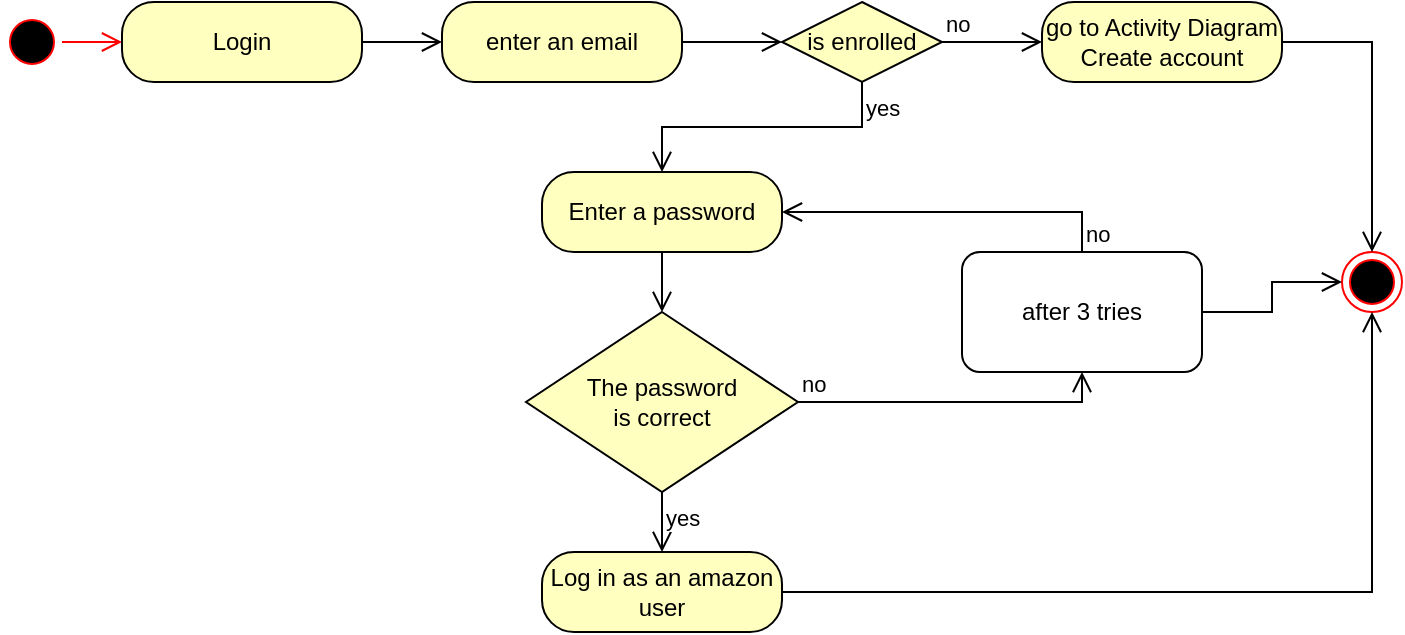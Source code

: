 <mxfile version="24.5.2" type="device">
  <diagram name="Página-1" id="_UWe27caaj-ySI7MDXhi">
    <mxGraphModel dx="1114" dy="558" grid="1" gridSize="10" guides="1" tooltips="1" connect="1" arrows="1" fold="1" page="1" pageScale="1" pageWidth="827" pageHeight="1169" math="0" shadow="0">
      <root>
        <mxCell id="0" />
        <mxCell id="1" parent="0" />
        <mxCell id="3fwqzPt6mFN9tr5PB0-N-20" value="" style="ellipse;html=1;shape=endState;fillColor=#000000;strokeColor=#ff0000;" parent="1" vertex="1">
          <mxGeometry x="700" y="160" width="30" height="30" as="geometry" />
        </mxCell>
        <mxCell id="3fwqzPt6mFN9tr5PB0-N-21" value="" style="ellipse;html=1;shape=startState;fillColor=#000000;strokeColor=#ff0000;" parent="1" vertex="1">
          <mxGeometry x="30" y="40" width="30" height="30" as="geometry" />
        </mxCell>
        <mxCell id="3fwqzPt6mFN9tr5PB0-N-22" value="" style="edgeStyle=orthogonalEdgeStyle;html=1;verticalAlign=bottom;endArrow=open;endSize=8;strokeColor=#ff0000;rounded=0;" parent="1" source="3fwqzPt6mFN9tr5PB0-N-21" target="3fwqzPt6mFN9tr5PB0-N-23" edge="1">
          <mxGeometry relative="1" as="geometry">
            <mxPoint x="298" y="130" as="targetPoint" />
          </mxGeometry>
        </mxCell>
        <mxCell id="3fwqzPt6mFN9tr5PB0-N-23" value="Login" style="rounded=1;whiteSpace=wrap;html=1;arcSize=40;fontColor=#000000;fillColor=#ffffc0;strokeColor=#000000;" parent="1" vertex="1">
          <mxGeometry x="90" y="35" width="120" height="40" as="geometry" />
        </mxCell>
        <mxCell id="3fwqzPt6mFN9tr5PB0-N-24" value="" style="edgeStyle=orthogonalEdgeStyle;html=1;verticalAlign=bottom;endArrow=open;endSize=8;strokeColor=#000000;rounded=0;" parent="1" source="3fwqzPt6mFN9tr5PB0-N-23" target="3fwqzPt6mFN9tr5PB0-N-25" edge="1">
          <mxGeometry relative="1" as="geometry">
            <mxPoint x="648" y="230" as="targetPoint" />
          </mxGeometry>
        </mxCell>
        <mxCell id="3fwqzPt6mFN9tr5PB0-N-25" value="enter an email" style="rounded=1;whiteSpace=wrap;html=1;arcSize=40;fontColor=#000000;fillColor=#ffffc0;strokeColor=#000000;" parent="1" vertex="1">
          <mxGeometry x="250" y="35" width="120" height="40" as="geometry" />
        </mxCell>
        <mxCell id="3fwqzPt6mFN9tr5PB0-N-26" value="" style="edgeStyle=orthogonalEdgeStyle;html=1;verticalAlign=bottom;endArrow=open;endSize=8;strokeColor=#000000;rounded=0;" parent="1" source="3fwqzPt6mFN9tr5PB0-N-25" target="3fwqzPt6mFN9tr5PB0-N-27" edge="1">
          <mxGeometry relative="1" as="geometry">
            <mxPoint x="498" y="280" as="targetPoint" />
          </mxGeometry>
        </mxCell>
        <mxCell id="3fwqzPt6mFN9tr5PB0-N-27" value="is enrolled" style="rhombus;whiteSpace=wrap;html=1;fontColor=#000000;fillColor=#ffffc0;strokeColor=#000000;" parent="1" vertex="1">
          <mxGeometry x="420" y="35" width="80" height="40" as="geometry" />
        </mxCell>
        <mxCell id="3fwqzPt6mFN9tr5PB0-N-28" value="no" style="edgeStyle=orthogonalEdgeStyle;html=1;align=left;verticalAlign=bottom;endArrow=open;endSize=8;strokeColor=#000000;rounded=0;" parent="1" source="3fwqzPt6mFN9tr5PB0-N-27" target="3fwqzPt6mFN9tr5PB0-N-30" edge="1">
          <mxGeometry x="-1" relative="1" as="geometry">
            <mxPoint x="458" y="310" as="targetPoint" />
          </mxGeometry>
        </mxCell>
        <mxCell id="3fwqzPt6mFN9tr5PB0-N-29" value="yes" style="edgeStyle=orthogonalEdgeStyle;html=1;align=left;verticalAlign=top;endArrow=open;endSize=8;strokeColor=#000000;rounded=0;" parent="1" source="3fwqzPt6mFN9tr5PB0-N-27" target="3fwqzPt6mFN9tr5PB0-N-32" edge="1">
          <mxGeometry x="-1" relative="1" as="geometry">
            <mxPoint x="318" y="390" as="targetPoint" />
          </mxGeometry>
        </mxCell>
        <mxCell id="3fwqzPt6mFN9tr5PB0-N-30" value="go to Activity Diagram Create account" style="rounded=1;whiteSpace=wrap;html=1;arcSize=40;fontColor=#000000;fillColor=#ffffc0;strokeColor=#000000;" parent="1" vertex="1">
          <mxGeometry x="550" y="35" width="120" height="40" as="geometry" />
        </mxCell>
        <mxCell id="3fwqzPt6mFN9tr5PB0-N-31" value="" style="edgeStyle=orthogonalEdgeStyle;html=1;verticalAlign=bottom;endArrow=open;endSize=8;strokeColor=#000000;rounded=0;entryX=0.5;entryY=0;entryDx=0;entryDy=0;" parent="1" source="3fwqzPt6mFN9tr5PB0-N-30" target="3fwqzPt6mFN9tr5PB0-N-20" edge="1">
          <mxGeometry relative="1" as="geometry">
            <mxPoint x="498" y="600" as="targetPoint" />
          </mxGeometry>
        </mxCell>
        <mxCell id="3fwqzPt6mFN9tr5PB0-N-32" value="Enter a password" style="rounded=1;whiteSpace=wrap;html=1;arcSize=40;fontColor=#000000;fillColor=#ffffc0;strokeColor=#000000;" parent="1" vertex="1">
          <mxGeometry x="300" y="120" width="120" height="40" as="geometry" />
        </mxCell>
        <mxCell id="3fwqzPt6mFN9tr5PB0-N-33" value="" style="edgeStyle=orthogonalEdgeStyle;html=1;verticalAlign=bottom;endArrow=open;endSize=8;strokeColor=#000000;rounded=0;" parent="1" source="3fwqzPt6mFN9tr5PB0-N-32" target="3fwqzPt6mFN9tr5PB0-N-34" edge="1">
          <mxGeometry relative="1" as="geometry">
            <mxPoint x="318" y="430" as="targetPoint" />
          </mxGeometry>
        </mxCell>
        <mxCell id="3fwqzPt6mFN9tr5PB0-N-34" value="The password&lt;div&gt;&lt;span style=&quot;background-color: initial;&quot;&gt;is correct&lt;/span&gt;&lt;/div&gt;" style="rhombus;whiteSpace=wrap;html=1;fontColor=#000000;fillColor=#ffffc0;strokeColor=#000000;" parent="1" vertex="1">
          <mxGeometry x="292" y="190" width="136" height="90" as="geometry" />
        </mxCell>
        <mxCell id="3fwqzPt6mFN9tr5PB0-N-35" value="&lt;font color=&quot;#000000&quot;&gt;no&lt;/font&gt;" style="edgeStyle=orthogonalEdgeStyle;html=1;align=left;verticalAlign=bottom;endArrow=open;endSize=8;strokeColor=#000000;rounded=0;exitX=1;exitY=0.5;exitDx=0;exitDy=0;entryX=0.5;entryY=1;entryDx=0;entryDy=0;" parent="1" source="3fwqzPt6mFN9tr5PB0-N-34" target="twBWYtPwDG7o2j-kddUp-1" edge="1">
          <mxGeometry x="-1" relative="1" as="geometry">
            <mxPoint x="462" y="470" as="targetPoint" />
          </mxGeometry>
        </mxCell>
        <mxCell id="3fwqzPt6mFN9tr5PB0-N-36" value="yes" style="edgeStyle=orthogonalEdgeStyle;html=1;align=left;verticalAlign=top;endArrow=open;endSize=8;strokeColor=#000000;rounded=0;" parent="1" source="3fwqzPt6mFN9tr5PB0-N-34" target="3fwqzPt6mFN9tr5PB0-N-37" edge="1">
          <mxGeometry x="-1" relative="1" as="geometry">
            <mxPoint x="322" y="550" as="targetPoint" />
          </mxGeometry>
        </mxCell>
        <mxCell id="3fwqzPt6mFN9tr5PB0-N-37" value="Log in as an amazon user" style="rounded=1;whiteSpace=wrap;html=1;arcSize=40;fontColor=#000000;fillColor=#ffffc0;strokeColor=#000000;" parent="1" vertex="1">
          <mxGeometry x="300" y="310" width="120" height="40" as="geometry" />
        </mxCell>
        <mxCell id="3fwqzPt6mFN9tr5PB0-N-38" value="" style="edgeStyle=orthogonalEdgeStyle;html=1;verticalAlign=bottom;endArrow=open;endSize=8;strokeColor=#000000;rounded=0;" parent="1" source="3fwqzPt6mFN9tr5PB0-N-37" target="3fwqzPt6mFN9tr5PB0-N-20" edge="1">
          <mxGeometry relative="1" as="geometry">
            <mxPoint x="326" y="680" as="targetPoint" />
          </mxGeometry>
        </mxCell>
        <mxCell id="twBWYtPwDG7o2j-kddUp-1" value="&lt;font color=&quot;#000000&quot;&gt;after 3 tries&lt;/font&gt;" style="rounded=1;whiteSpace=wrap;html=1;fillColor=none;strokeColor=#000000;" parent="1" vertex="1">
          <mxGeometry x="510" y="160" width="120" height="60" as="geometry" />
        </mxCell>
        <mxCell id="twBWYtPwDG7o2j-kddUp-3" value="&lt;font color=&quot;#000000&quot;&gt;no&lt;/font&gt;" style="edgeStyle=orthogonalEdgeStyle;html=1;align=left;verticalAlign=bottom;endArrow=open;endSize=8;strokeColor=#000000;rounded=0;exitX=0.5;exitY=0;exitDx=0;exitDy=0;entryX=1;entryY=0.5;entryDx=0;entryDy=0;" parent="1" source="twBWYtPwDG7o2j-kddUp-1" target="3fwqzPt6mFN9tr5PB0-N-32" edge="1">
          <mxGeometry x="-1" relative="1" as="geometry">
            <mxPoint x="480" y="460" as="targetPoint" />
            <mxPoint x="396" y="484" as="sourcePoint" />
          </mxGeometry>
        </mxCell>
        <mxCell id="twBWYtPwDG7o2j-kddUp-4" value="" style="edgeStyle=orthogonalEdgeStyle;html=1;align=left;verticalAlign=bottom;endArrow=open;endSize=8;strokeColor=#000000;rounded=0;exitX=1;exitY=0.5;exitDx=0;exitDy=0;" parent="1" source="twBWYtPwDG7o2j-kddUp-1" target="3fwqzPt6mFN9tr5PB0-N-20" edge="1">
          <mxGeometry x="-1" relative="1" as="geometry">
            <mxPoint x="480" y="460" as="targetPoint" />
            <mxPoint x="396" y="484" as="sourcePoint" />
          </mxGeometry>
        </mxCell>
      </root>
    </mxGraphModel>
  </diagram>
</mxfile>
